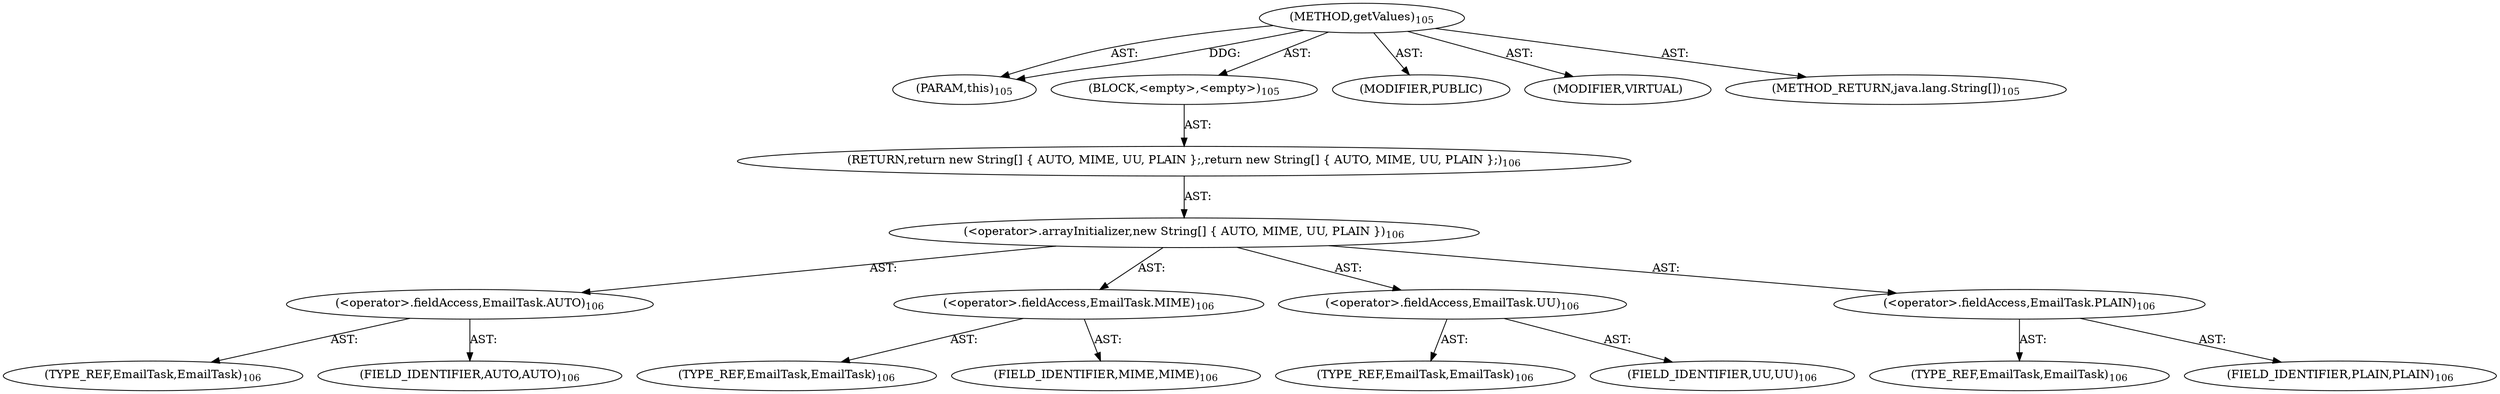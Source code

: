 digraph "getValues" {  
"111669149696" [label = <(METHOD,getValues)<SUB>105</SUB>> ]
"115964117012" [label = <(PARAM,this)<SUB>105</SUB>> ]
"25769803776" [label = <(BLOCK,&lt;empty&gt;,&lt;empty&gt;)<SUB>105</SUB>> ]
"146028888064" [label = <(RETURN,return new String[] { AUTO, MIME, UU, PLAIN };,return new String[] { AUTO, MIME, UU, PLAIN };)<SUB>106</SUB>> ]
"30064771072" [label = <(&lt;operator&gt;.arrayInitializer,new String[] { AUTO, MIME, UU, PLAIN })<SUB>106</SUB>> ]
"30064771073" [label = <(&lt;operator&gt;.fieldAccess,EmailTask.AUTO)<SUB>106</SUB>> ]
"180388626432" [label = <(TYPE_REF,EmailTask,EmailTask)<SUB>106</SUB>> ]
"55834574848" [label = <(FIELD_IDENTIFIER,AUTO,AUTO)<SUB>106</SUB>> ]
"30064771074" [label = <(&lt;operator&gt;.fieldAccess,EmailTask.MIME)<SUB>106</SUB>> ]
"180388626433" [label = <(TYPE_REF,EmailTask,EmailTask)<SUB>106</SUB>> ]
"55834574849" [label = <(FIELD_IDENTIFIER,MIME,MIME)<SUB>106</SUB>> ]
"30064771075" [label = <(&lt;operator&gt;.fieldAccess,EmailTask.UU)<SUB>106</SUB>> ]
"180388626434" [label = <(TYPE_REF,EmailTask,EmailTask)<SUB>106</SUB>> ]
"55834574850" [label = <(FIELD_IDENTIFIER,UU,UU)<SUB>106</SUB>> ]
"30064771076" [label = <(&lt;operator&gt;.fieldAccess,EmailTask.PLAIN)<SUB>106</SUB>> ]
"180388626435" [label = <(TYPE_REF,EmailTask,EmailTask)<SUB>106</SUB>> ]
"55834574851" [label = <(FIELD_IDENTIFIER,PLAIN,PLAIN)<SUB>106</SUB>> ]
"133143986184" [label = <(MODIFIER,PUBLIC)> ]
"133143986185" [label = <(MODIFIER,VIRTUAL)> ]
"128849018880" [label = <(METHOD_RETURN,java.lang.String[])<SUB>105</SUB>> ]
  "111669149696" -> "115964117012"  [ label = "AST: "] 
  "111669149696" -> "25769803776"  [ label = "AST: "] 
  "111669149696" -> "133143986184"  [ label = "AST: "] 
  "111669149696" -> "133143986185"  [ label = "AST: "] 
  "111669149696" -> "128849018880"  [ label = "AST: "] 
  "25769803776" -> "146028888064"  [ label = "AST: "] 
  "146028888064" -> "30064771072"  [ label = "AST: "] 
  "30064771072" -> "30064771073"  [ label = "AST: "] 
  "30064771072" -> "30064771074"  [ label = "AST: "] 
  "30064771072" -> "30064771075"  [ label = "AST: "] 
  "30064771072" -> "30064771076"  [ label = "AST: "] 
  "30064771073" -> "180388626432"  [ label = "AST: "] 
  "30064771073" -> "55834574848"  [ label = "AST: "] 
  "30064771074" -> "180388626433"  [ label = "AST: "] 
  "30064771074" -> "55834574849"  [ label = "AST: "] 
  "30064771075" -> "180388626434"  [ label = "AST: "] 
  "30064771075" -> "55834574850"  [ label = "AST: "] 
  "30064771076" -> "180388626435"  [ label = "AST: "] 
  "30064771076" -> "55834574851"  [ label = "AST: "] 
  "111669149696" -> "115964117012"  [ label = "DDG: "] 
}
